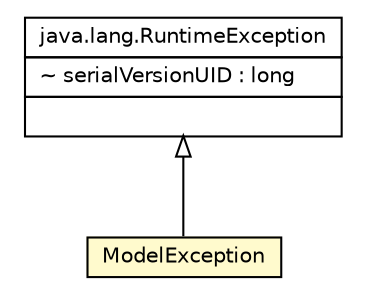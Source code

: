 #!/usr/local/bin/dot
#
# Class diagram 
# Generated by UMLGraph version R5_6 (http://www.umlgraph.org/)
#

digraph G {
	edge [fontname="Helvetica",fontsize=10,labelfontname="Helvetica",labelfontsize=10];
	node [fontname="Helvetica",fontsize=10,shape=plaintext];
	nodesep=0.25;
	ranksep=0.5;
	// main.ModelException
	c12423 [label=<<table title="main.ModelException" border="0" cellborder="1" cellspacing="0" cellpadding="2" port="p" bgcolor="lemonChiffon" href="./ModelException.html">
		<tr><td><table border="0" cellspacing="0" cellpadding="1">
<tr><td align="center" balign="center"> ModelException </td></tr>
		</table></td></tr>
		</table>>, URL="./ModelException.html", fontname="Helvetica", fontcolor="black", fontsize=10.0];
	//main.ModelException extends java.lang.RuntimeException
	c12538:p -> c12423:p [dir=back,arrowtail=empty];
	// java.lang.RuntimeException
	c12538 [label=<<table title="java.lang.RuntimeException" border="0" cellborder="1" cellspacing="0" cellpadding="2" port="p" href="http://java.sun.com/j2se/1.4.2/docs/api/java/lang/RuntimeException.html">
		<tr><td><table border="0" cellspacing="0" cellpadding="1">
<tr><td align="center" balign="center"> java.lang.RuntimeException </td></tr>
		</table></td></tr>
		<tr><td><table border="0" cellspacing="0" cellpadding="1">
<tr><td align="left" balign="left"> ~ serialVersionUID : long </td></tr>
		</table></td></tr>
		<tr><td><table border="0" cellspacing="0" cellpadding="1">
<tr><td align="left" balign="left">  </td></tr>
		</table></td></tr>
		</table>>, URL="http://java.sun.com/j2se/1.4.2/docs/api/java/lang/RuntimeException.html", fontname="Helvetica", fontcolor="black", fontsize=10.0];
}


